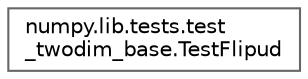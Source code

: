 digraph "Graphical Class Hierarchy"
{
 // LATEX_PDF_SIZE
  bgcolor="transparent";
  edge [fontname=Helvetica,fontsize=10,labelfontname=Helvetica,labelfontsize=10];
  node [fontname=Helvetica,fontsize=10,shape=box,height=0.2,width=0.4];
  rankdir="LR";
  Node0 [id="Node000000",label="numpy.lib.tests.test\l_twodim_base.TestFlipud",height=0.2,width=0.4,color="grey40", fillcolor="white", style="filled",URL="$df/d1f/classnumpy_1_1lib_1_1tests_1_1test__twodim__base_1_1TestFlipud.html",tooltip=" "];
}
